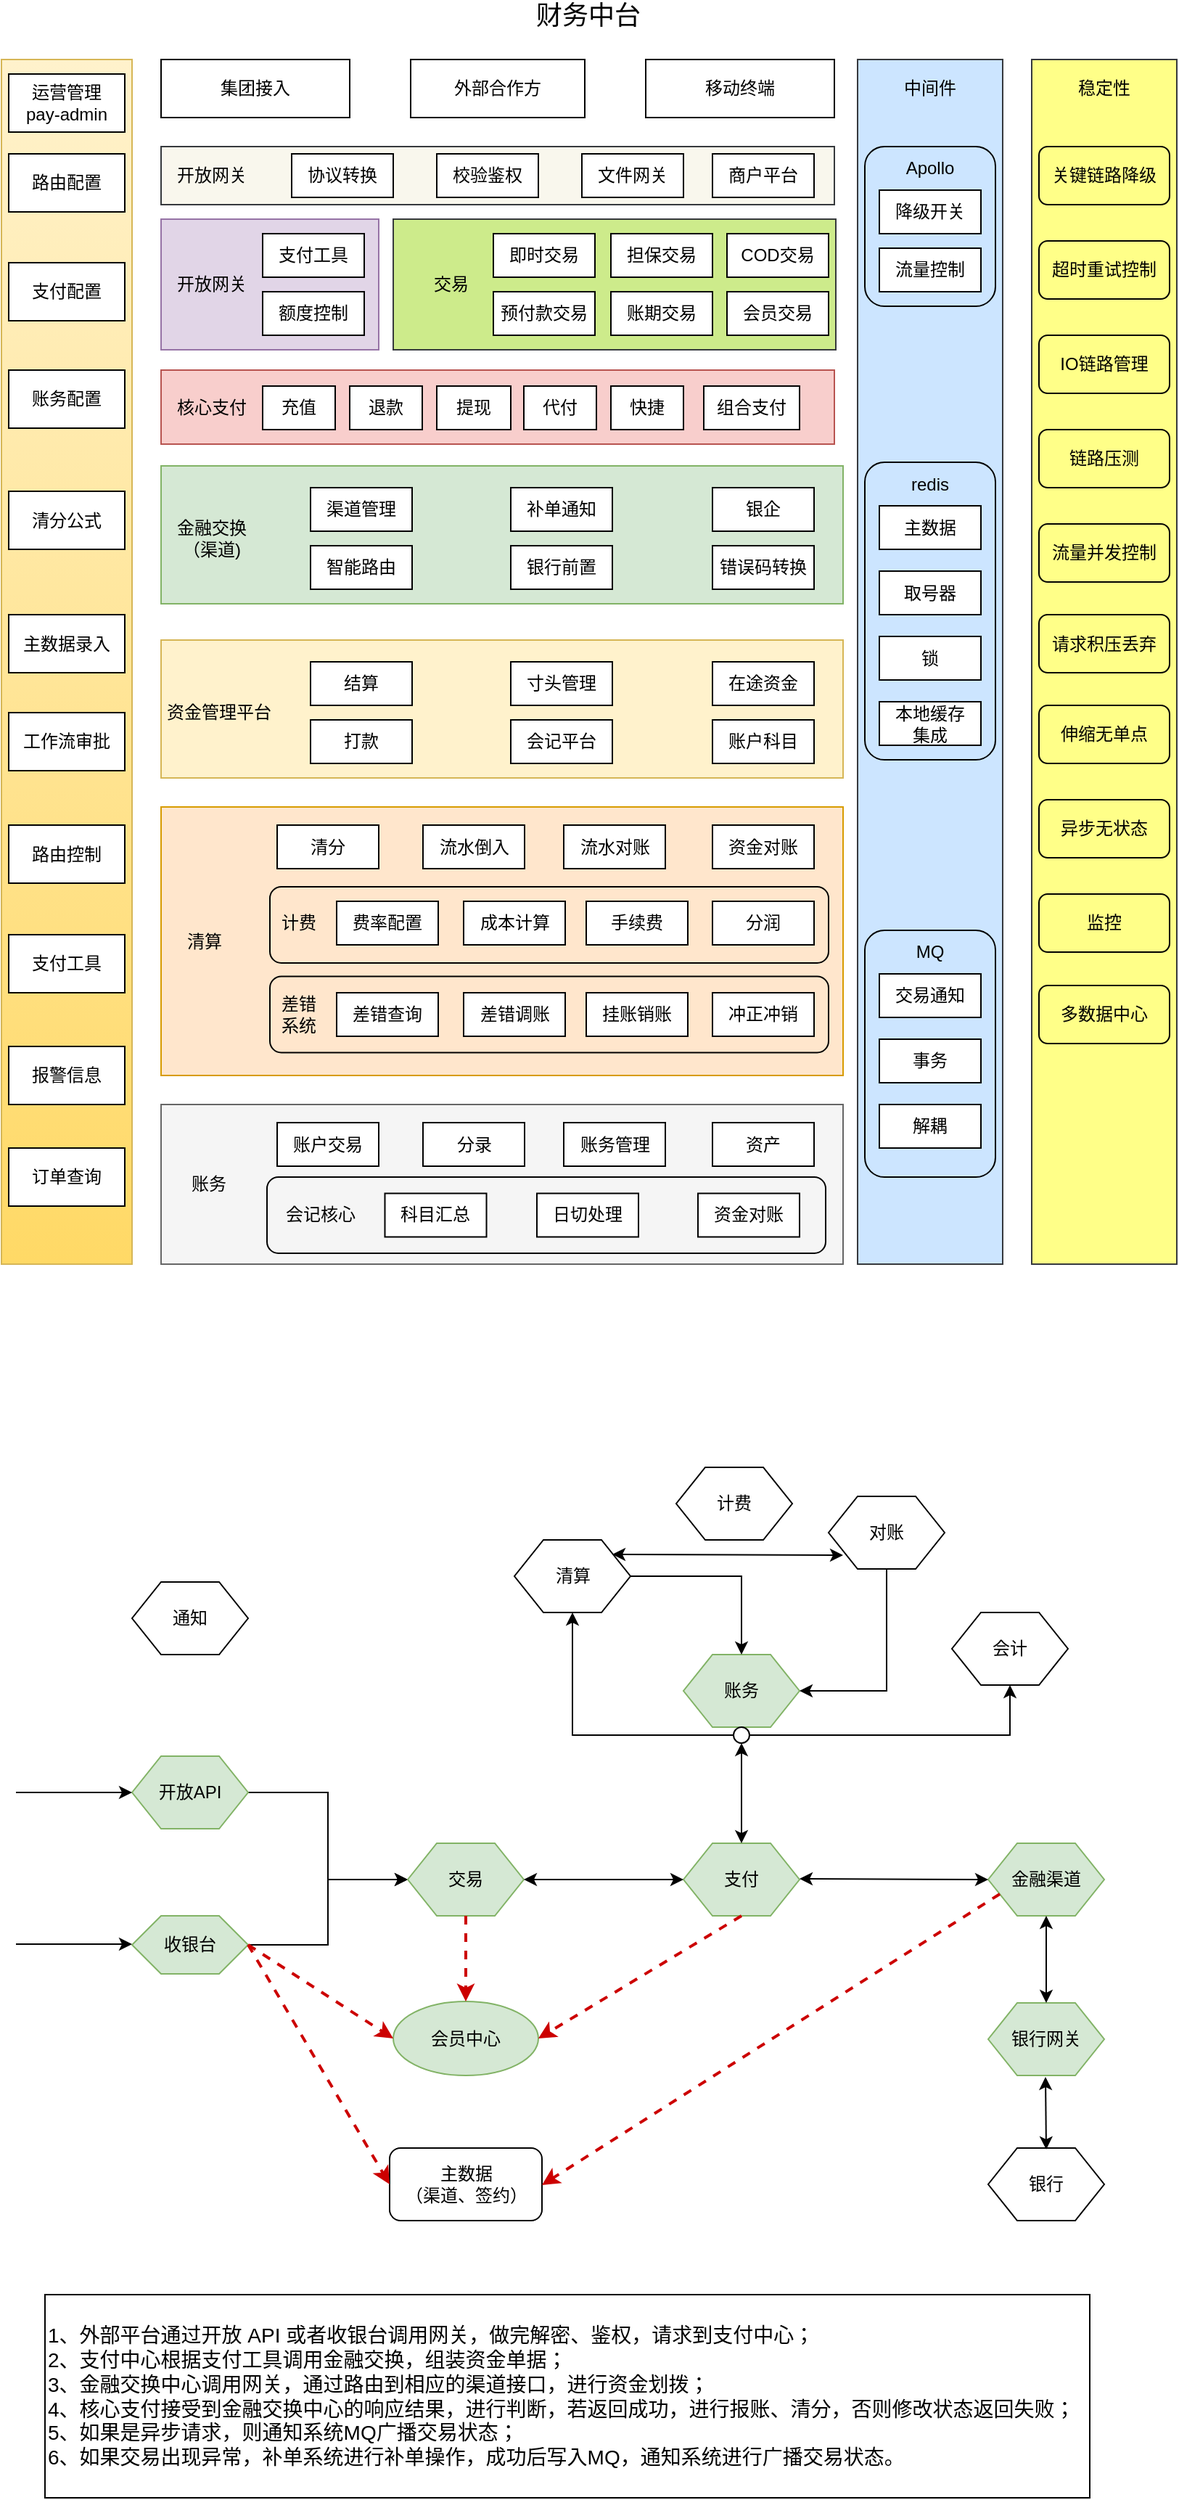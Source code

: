 <mxfile version="14.3.2" type="github">
  <diagram id="EE_hZTiAwyeK2e7w2kGB" name="Page-1">
    <mxGraphModel dx="798" dy="689" grid="1" gridSize="10" guides="1" tooltips="1" connect="1" arrows="1" fold="1" page="1" pageScale="1" pageWidth="827" pageHeight="1169" math="0" shadow="0">
      <root>
        <mxCell id="0" />
        <mxCell id="1" parent="0" />
        <mxCell id="VR6JVq2bD84jiu32urEA-74" value="" style="rounded=0;whiteSpace=wrap;html=1;fillColor=#ffe6cc;strokeColor=#d79b00;" parent="1" vertex="1">
          <mxGeometry x="120" y="585" width="470" height="185" as="geometry" />
        </mxCell>
        <mxCell id="VR6JVq2bD84jiu32urEA-94" value="" style="rounded=1;whiteSpace=wrap;html=1;fillColor=none;" parent="1" vertex="1">
          <mxGeometry x="195" y="640" width="385" height="52.5" as="geometry" />
        </mxCell>
        <mxCell id="eklVB8qWqyaPvLmpEpbN-3" value="&lt;font style=&quot;font-size: 18px&quot;&gt;财务中台&lt;/font&gt;" style="text;html=1;align=center;verticalAlign=middle;resizable=0;points=[];autosize=1;" parent="1" vertex="1">
          <mxGeometry x="369" y="30" width="90" height="20" as="geometry" />
        </mxCell>
        <mxCell id="eklVB8qWqyaPvLmpEpbN-4" value="" style="rounded=0;whiteSpace=wrap;html=1;fillColor=#fff2cc;strokeColor=#d6b656;gradientColor=#ffd966;" parent="1" vertex="1">
          <mxGeometry x="10" y="70" width="90" height="830" as="geometry" />
        </mxCell>
        <mxCell id="VR6JVq2bD84jiu32urEA-1" value="&lt;font style=&quot;font-size: 12px&quot;&gt;集团接入&lt;/font&gt;" style="rounded=0;whiteSpace=wrap;html=1;" parent="1" vertex="1">
          <mxGeometry x="120" y="70" width="130" height="40" as="geometry" />
        </mxCell>
        <mxCell id="VR6JVq2bD84jiu32urEA-2" value="&lt;font style=&quot;font-size: 12px&quot;&gt;外部合作方&lt;/font&gt;" style="rounded=0;whiteSpace=wrap;html=1;" parent="1" vertex="1">
          <mxGeometry x="292" y="70" width="120" height="40" as="geometry" />
        </mxCell>
        <mxCell id="VR6JVq2bD84jiu32urEA-3" value="&lt;font style=&quot;font-size: 12px&quot;&gt;移动终端&lt;/font&gt;" style="rounded=0;whiteSpace=wrap;html=1;" parent="1" vertex="1">
          <mxGeometry x="454" y="70" width="130" height="40" as="geometry" />
        </mxCell>
        <mxCell id="VR6JVq2bD84jiu32urEA-5" value="&lt;font style=&quot;font-size: 12px&quot;&gt;运营管理&lt;br&gt;pay-admin&lt;br&gt;&lt;/font&gt;" style="rounded=0;whiteSpace=wrap;html=1;" parent="1" vertex="1">
          <mxGeometry x="15" y="80" width="80" height="40" as="geometry" />
        </mxCell>
        <mxCell id="VR6JVq2bD84jiu32urEA-6" value="路由配置" style="rounded=0;whiteSpace=wrap;html=1;" parent="1" vertex="1">
          <mxGeometry x="15" y="135" width="80" height="40" as="geometry" />
        </mxCell>
        <mxCell id="VR6JVq2bD84jiu32urEA-7" value="支付配置" style="rounded=0;whiteSpace=wrap;html=1;" parent="1" vertex="1">
          <mxGeometry x="15" y="210" width="80" height="40" as="geometry" />
        </mxCell>
        <mxCell id="VR6JVq2bD84jiu32urEA-9" value="账务配置" style="rounded=0;whiteSpace=wrap;html=1;" parent="1" vertex="1">
          <mxGeometry x="15" y="284" width="80" height="40" as="geometry" />
        </mxCell>
        <mxCell id="VR6JVq2bD84jiu32urEA-10" value="清分公式" style="rounded=0;whiteSpace=wrap;html=1;" parent="1" vertex="1">
          <mxGeometry x="15" y="367.5" width="80" height="40" as="geometry" />
        </mxCell>
        <mxCell id="VR6JVq2bD84jiu32urEA-11" value="主数据录入" style="rounded=0;whiteSpace=wrap;html=1;" parent="1" vertex="1">
          <mxGeometry x="15" y="452.5" width="80" height="40" as="geometry" />
        </mxCell>
        <mxCell id="VR6JVq2bD84jiu32urEA-12" value="工作流审批" style="rounded=0;whiteSpace=wrap;html=1;" parent="1" vertex="1">
          <mxGeometry x="15" y="520" width="80" height="40" as="geometry" />
        </mxCell>
        <mxCell id="VR6JVq2bD84jiu32urEA-13" value="路由控制" style="rounded=0;whiteSpace=wrap;html=1;" parent="1" vertex="1">
          <mxGeometry x="15" y="597.5" width="80" height="40" as="geometry" />
        </mxCell>
        <mxCell id="VR6JVq2bD84jiu32urEA-14" value="支付工具" style="rounded=0;whiteSpace=wrap;html=1;" parent="1" vertex="1">
          <mxGeometry x="15" y="673" width="80" height="40" as="geometry" />
        </mxCell>
        <mxCell id="VR6JVq2bD84jiu32urEA-15" value="报警信息" style="rounded=0;whiteSpace=wrap;html=1;" parent="1" vertex="1">
          <mxGeometry x="15" y="750" width="80" height="40" as="geometry" />
        </mxCell>
        <mxCell id="VR6JVq2bD84jiu32urEA-16" value="订单查询" style="rounded=0;whiteSpace=wrap;html=1;" parent="1" vertex="1">
          <mxGeometry x="15" y="820" width="80" height="40" as="geometry" />
        </mxCell>
        <mxCell id="VR6JVq2bD84jiu32urEA-17" value="" style="rounded=0;whiteSpace=wrap;html=1;fillColor=#cce5ff;strokeColor=#36393d;" parent="1" vertex="1">
          <mxGeometry x="600" y="70" width="100" height="830" as="geometry" />
        </mxCell>
        <mxCell id="VR6JVq2bD84jiu32urEA-18" value="" style="rounded=0;whiteSpace=wrap;html=1;fillColor=#ffff88;strokeColor=#36393d;" parent="1" vertex="1">
          <mxGeometry x="720" y="70" width="100" height="830" as="geometry" />
        </mxCell>
        <mxCell id="VR6JVq2bD84jiu32urEA-19" value="" style="rounded=0;whiteSpace=wrap;html=1;fillColor=#f9f7ed;strokeColor=#36393d;" parent="1" vertex="1">
          <mxGeometry x="120" y="130" width="464" height="40" as="geometry" />
        </mxCell>
        <mxCell id="VR6JVq2bD84jiu32urEA-20" value="&lt;font style=&quot;font-size: 12px&quot;&gt;开放网关&lt;/font&gt;" style="rounded=0;whiteSpace=wrap;html=1;fillColor=none;strokeColor=none;" parent="1" vertex="1">
          <mxGeometry x="120" y="130" width="70" height="40" as="geometry" />
        </mxCell>
        <mxCell id="VR6JVq2bD84jiu32urEA-21" value="&lt;font style=&quot;font-size: 12px&quot;&gt;协议转换&lt;/font&gt;" style="rounded=0;whiteSpace=wrap;html=1;" parent="1" vertex="1">
          <mxGeometry x="210" y="135" width="70" height="30" as="geometry" />
        </mxCell>
        <mxCell id="VR6JVq2bD84jiu32urEA-22" value="&lt;font style=&quot;font-size: 12px&quot;&gt;校验鉴权&lt;/font&gt;" style="rounded=0;whiteSpace=wrap;html=1;" parent="1" vertex="1">
          <mxGeometry x="310" y="135" width="70" height="30" as="geometry" />
        </mxCell>
        <mxCell id="VR6JVq2bD84jiu32urEA-23" value="&lt;font style=&quot;font-size: 12px&quot;&gt;文件网关&lt;/font&gt;" style="rounded=0;whiteSpace=wrap;html=1;" parent="1" vertex="1">
          <mxGeometry x="410" y="135" width="70" height="30" as="geometry" />
        </mxCell>
        <mxCell id="VR6JVq2bD84jiu32urEA-24" value="商户平台" style="rounded=0;whiteSpace=wrap;html=1;" parent="1" vertex="1">
          <mxGeometry x="500" y="135" width="70" height="30" as="geometry" />
        </mxCell>
        <mxCell id="VR6JVq2bD84jiu32urEA-25" value="" style="rounded=0;whiteSpace=wrap;html=1;fillColor=#e1d5e7;strokeColor=#9673a6;" parent="1" vertex="1">
          <mxGeometry x="120" y="180" width="150" height="90" as="geometry" />
        </mxCell>
        <mxCell id="VR6JVq2bD84jiu32urEA-26" value="" style="rounded=0;whiteSpace=wrap;html=1;fillColor=#cdeb8b;strokeColor=#36393d;" parent="1" vertex="1">
          <mxGeometry x="280" y="180" width="305" height="90" as="geometry" />
        </mxCell>
        <mxCell id="VR6JVq2bD84jiu32urEA-27" value="&lt;font style=&quot;font-size: 12px&quot;&gt;开放网关&lt;/font&gt;" style="rounded=0;whiteSpace=wrap;html=1;fillColor=none;strokeColor=none;" parent="1" vertex="1">
          <mxGeometry x="120" y="205" width="70" height="40" as="geometry" />
        </mxCell>
        <mxCell id="VR6JVq2bD84jiu32urEA-28" value="&lt;font style=&quot;font-size: 12px&quot;&gt;交易&lt;/font&gt;" style="rounded=0;whiteSpace=wrap;html=1;fillColor=none;strokeColor=none;" parent="1" vertex="1">
          <mxGeometry x="285" y="205" width="70" height="40" as="geometry" />
        </mxCell>
        <mxCell id="VR6JVq2bD84jiu32urEA-29" value="&lt;font style=&quot;font-size: 12px&quot;&gt;支付工具&lt;/font&gt;" style="rounded=0;whiteSpace=wrap;html=1;" parent="1" vertex="1">
          <mxGeometry x="190" y="190" width="70" height="30" as="geometry" />
        </mxCell>
        <mxCell id="VR6JVq2bD84jiu32urEA-30" value="&lt;font style=&quot;font-size: 12px&quot;&gt;额度控制&lt;/font&gt;" style="rounded=0;whiteSpace=wrap;html=1;" parent="1" vertex="1">
          <mxGeometry x="190" y="230" width="70" height="30" as="geometry" />
        </mxCell>
        <mxCell id="VR6JVq2bD84jiu32urEA-31" value="&lt;font style=&quot;font-size: 12px&quot;&gt;即时交易&lt;/font&gt;" style="rounded=0;whiteSpace=wrap;html=1;" parent="1" vertex="1">
          <mxGeometry x="349" y="190" width="70" height="30" as="geometry" />
        </mxCell>
        <mxCell id="VR6JVq2bD84jiu32urEA-32" value="&lt;font style=&quot;font-size: 12px&quot;&gt;预付款交易&lt;/font&gt;" style="rounded=0;whiteSpace=wrap;html=1;" parent="1" vertex="1">
          <mxGeometry x="349" y="230" width="70" height="30" as="geometry" />
        </mxCell>
        <mxCell id="VR6JVq2bD84jiu32urEA-33" value="&lt;font style=&quot;font-size: 12px&quot;&gt;担保交易&lt;br&gt;&lt;/font&gt;" style="rounded=0;whiteSpace=wrap;html=1;" parent="1" vertex="1">
          <mxGeometry x="430" y="190" width="70" height="30" as="geometry" />
        </mxCell>
        <mxCell id="VR6JVq2bD84jiu32urEA-34" value="&lt;font style=&quot;font-size: 12px&quot;&gt;账期交易&lt;/font&gt;" style="rounded=0;whiteSpace=wrap;html=1;" parent="1" vertex="1">
          <mxGeometry x="430" y="230" width="70" height="30" as="geometry" />
        </mxCell>
        <mxCell id="VR6JVq2bD84jiu32urEA-36" value="&lt;font style=&quot;font-size: 12px&quot;&gt;COD交易&lt;/font&gt;" style="rounded=0;whiteSpace=wrap;html=1;" parent="1" vertex="1">
          <mxGeometry x="510" y="190" width="70" height="30" as="geometry" />
        </mxCell>
        <mxCell id="VR6JVq2bD84jiu32urEA-39" value="&lt;font style=&quot;font-size: 12px&quot;&gt;会员交易&lt;/font&gt;" style="rounded=0;whiteSpace=wrap;html=1;" parent="1" vertex="1">
          <mxGeometry x="510" y="230" width="70" height="30" as="geometry" />
        </mxCell>
        <mxCell id="VR6JVq2bD84jiu32urEA-40" value="" style="rounded=0;whiteSpace=wrap;html=1;fillColor=#f8cecc;strokeColor=#b85450;" parent="1" vertex="1">
          <mxGeometry x="120" y="284" width="464" height="51" as="geometry" />
        </mxCell>
        <mxCell id="VR6JVq2bD84jiu32urEA-41" value="&lt;font style=&quot;font-size: 12px&quot;&gt;核心支付&lt;/font&gt;" style="rounded=0;whiteSpace=wrap;html=1;fillColor=none;strokeColor=none;" parent="1" vertex="1">
          <mxGeometry x="120" y="290" width="70" height="40" as="geometry" />
        </mxCell>
        <mxCell id="VR6JVq2bD84jiu32urEA-42" value="&lt;font style=&quot;font-size: 12px&quot;&gt;充值&lt;/font&gt;" style="rounded=0;whiteSpace=wrap;html=1;" parent="1" vertex="1">
          <mxGeometry x="190" y="295" width="50" height="30" as="geometry" />
        </mxCell>
        <mxCell id="VR6JVq2bD84jiu32urEA-43" value="&lt;font style=&quot;font-size: 12px&quot;&gt;退款&lt;/font&gt;" style="rounded=0;whiteSpace=wrap;html=1;" parent="1" vertex="1">
          <mxGeometry x="250" y="295" width="50" height="30" as="geometry" />
        </mxCell>
        <mxCell id="VR6JVq2bD84jiu32urEA-44" value="&lt;font style=&quot;font-size: 12px&quot;&gt;提现&lt;/font&gt;" style="rounded=0;whiteSpace=wrap;html=1;" parent="1" vertex="1">
          <mxGeometry x="310" y="295" width="51" height="30" as="geometry" />
        </mxCell>
        <mxCell id="VR6JVq2bD84jiu32urEA-45" value="代付" style="rounded=0;whiteSpace=wrap;html=1;" parent="1" vertex="1">
          <mxGeometry x="370" y="295" width="50" height="30" as="geometry" />
        </mxCell>
        <mxCell id="VR6JVq2bD84jiu32urEA-46" value="&lt;font style=&quot;font-size: 12px&quot;&gt;快捷&lt;br&gt;&lt;/font&gt;" style="rounded=0;whiteSpace=wrap;html=1;" parent="1" vertex="1">
          <mxGeometry x="430" y="295" width="50" height="30" as="geometry" />
        </mxCell>
        <mxCell id="VR6JVq2bD84jiu32urEA-47" value="组合支付" style="rounded=0;whiteSpace=wrap;html=1;" parent="1" vertex="1">
          <mxGeometry x="494" y="295" width="66" height="30" as="geometry" />
        </mxCell>
        <mxCell id="VR6JVq2bD84jiu32urEA-51" value="&lt;font style=&quot;font-size: 12px&quot;&gt;中间件&lt;/font&gt;" style="rounded=0;whiteSpace=wrap;html=1;fillColor=none;strokeColor=none;" parent="1" vertex="1">
          <mxGeometry x="615" y="70" width="70" height="40" as="geometry" />
        </mxCell>
        <mxCell id="VR6JVq2bD84jiu32urEA-53" value="" style="rounded=1;whiteSpace=wrap;html=1;fillColor=none;" parent="1" vertex="1">
          <mxGeometry x="605" y="130" width="90" height="110" as="geometry" />
        </mxCell>
        <mxCell id="VR6JVq2bD84jiu32urEA-54" value="Apollo" style="text;html=1;strokeColor=none;fillColor=none;align=center;verticalAlign=middle;whiteSpace=wrap;rounded=0;" parent="1" vertex="1">
          <mxGeometry x="630" y="135" width="40" height="20" as="geometry" />
        </mxCell>
        <mxCell id="VR6JVq2bD84jiu32urEA-55" value="降级开关" style="rounded=0;whiteSpace=wrap;html=1;" parent="1" vertex="1">
          <mxGeometry x="615" y="160" width="70" height="30" as="geometry" />
        </mxCell>
        <mxCell id="VR6JVq2bD84jiu32urEA-56" value="流量控制" style="rounded=0;whiteSpace=wrap;html=1;" parent="1" vertex="1">
          <mxGeometry x="615" y="200" width="70" height="30" as="geometry" />
        </mxCell>
        <mxCell id="VR6JVq2bD84jiu32urEA-57" value="" style="rounded=0;whiteSpace=wrap;html=1;fillColor=#d5e8d4;strokeColor=#82b366;" parent="1" vertex="1">
          <mxGeometry x="120" y="350" width="470" height="95" as="geometry" />
        </mxCell>
        <mxCell id="VR6JVq2bD84jiu32urEA-58" value="&lt;font style=&quot;font-size: 12px&quot;&gt;金融交换&lt;br&gt;（渠道)&lt;br&gt;&lt;/font&gt;" style="rounded=0;whiteSpace=wrap;html=1;fillColor=none;strokeColor=none;" parent="1" vertex="1">
          <mxGeometry x="120" y="380" width="70" height="40" as="geometry" />
        </mxCell>
        <mxCell id="VR6JVq2bD84jiu32urEA-59" value="&lt;font style=&quot;font-size: 12px&quot;&gt;渠道管理&lt;/font&gt;" style="rounded=0;whiteSpace=wrap;html=1;" parent="1" vertex="1">
          <mxGeometry x="223" y="365" width="70" height="30" as="geometry" />
        </mxCell>
        <mxCell id="VR6JVq2bD84jiu32urEA-60" value="&lt;font style=&quot;font-size: 12px&quot;&gt;智能路由&lt;/font&gt;" style="rounded=0;whiteSpace=wrap;html=1;" parent="1" vertex="1">
          <mxGeometry x="223" y="405" width="70" height="30" as="geometry" />
        </mxCell>
        <mxCell id="VR6JVq2bD84jiu32urEA-61" value="补单通知" style="rounded=0;whiteSpace=wrap;html=1;" parent="1" vertex="1">
          <mxGeometry x="361" y="365" width="70" height="30" as="geometry" />
        </mxCell>
        <mxCell id="VR6JVq2bD84jiu32urEA-62" value="&lt;font style=&quot;font-size: 12px&quot;&gt;银行前置&lt;/font&gt;" style="rounded=0;whiteSpace=wrap;html=1;" parent="1" vertex="1">
          <mxGeometry x="361" y="405" width="70" height="30" as="geometry" />
        </mxCell>
        <mxCell id="VR6JVq2bD84jiu32urEA-63" value="&lt;font style=&quot;font-size: 12px&quot;&gt;银企&lt;/font&gt;" style="rounded=0;whiteSpace=wrap;html=1;" parent="1" vertex="1">
          <mxGeometry x="500" y="365" width="70" height="30" as="geometry" />
        </mxCell>
        <mxCell id="VR6JVq2bD84jiu32urEA-64" value="&lt;font style=&quot;font-size: 12px&quot;&gt;错误码转换&lt;/font&gt;" style="rounded=0;whiteSpace=wrap;html=1;" parent="1" vertex="1">
          <mxGeometry x="500" y="405" width="70" height="30" as="geometry" />
        </mxCell>
        <mxCell id="VR6JVq2bD84jiu32urEA-65" value="" style="rounded=0;whiteSpace=wrap;html=1;fillColor=#fff2cc;strokeColor=#d6b656;" parent="1" vertex="1">
          <mxGeometry x="120" y="470" width="470" height="95" as="geometry" />
        </mxCell>
        <mxCell id="VR6JVq2bD84jiu32urEA-66" value="&lt;font style=&quot;font-size: 12px&quot;&gt;资金管理平台&lt;br&gt;&lt;/font&gt;" style="rounded=0;whiteSpace=wrap;html=1;fillColor=none;strokeColor=none;" parent="1" vertex="1">
          <mxGeometry x="120" y="500" width="80" height="40" as="geometry" />
        </mxCell>
        <mxCell id="VR6JVq2bD84jiu32urEA-67" value="&lt;font style=&quot;font-size: 12px&quot;&gt;结算&lt;/font&gt;" style="rounded=0;whiteSpace=wrap;html=1;" parent="1" vertex="1">
          <mxGeometry x="223" y="485" width="70" height="30" as="geometry" />
        </mxCell>
        <mxCell id="VR6JVq2bD84jiu32urEA-68" value="&lt;font style=&quot;font-size: 12px&quot;&gt;打款&lt;/font&gt;" style="rounded=0;whiteSpace=wrap;html=1;" parent="1" vertex="1">
          <mxGeometry x="223" y="525" width="70" height="30" as="geometry" />
        </mxCell>
        <mxCell id="VR6JVq2bD84jiu32urEA-69" value="寸头管理" style="rounded=0;whiteSpace=wrap;html=1;" parent="1" vertex="1">
          <mxGeometry x="361" y="485" width="70" height="30" as="geometry" />
        </mxCell>
        <mxCell id="VR6JVq2bD84jiu32urEA-70" value="会记平台" style="rounded=0;whiteSpace=wrap;html=1;" parent="1" vertex="1">
          <mxGeometry x="361" y="525" width="70" height="30" as="geometry" />
        </mxCell>
        <mxCell id="VR6JVq2bD84jiu32urEA-71" value="&lt;font style=&quot;font-size: 12px&quot;&gt;在途资金&lt;/font&gt;" style="rounded=0;whiteSpace=wrap;html=1;" parent="1" vertex="1">
          <mxGeometry x="500" y="485" width="70" height="30" as="geometry" />
        </mxCell>
        <mxCell id="VR6JVq2bD84jiu32urEA-72" value="&lt;font style=&quot;font-size: 12px&quot;&gt;账户科目&lt;/font&gt;" style="rounded=0;whiteSpace=wrap;html=1;" parent="1" vertex="1">
          <mxGeometry x="500" y="525" width="70" height="30" as="geometry" />
        </mxCell>
        <mxCell id="VR6JVq2bD84jiu32urEA-75" value="&lt;font style=&quot;font-size: 12px&quot;&gt;清算&lt;br&gt;&lt;/font&gt;" style="rounded=0;whiteSpace=wrap;html=1;fillColor=none;strokeColor=none;" parent="1" vertex="1">
          <mxGeometry x="110" y="657.5" width="80" height="40" as="geometry" />
        </mxCell>
        <mxCell id="VR6JVq2bD84jiu32urEA-76" value="&lt;font style=&quot;font-size: 12px&quot;&gt;流水倒入&lt;/font&gt;" style="rounded=0;whiteSpace=wrap;html=1;" parent="1" vertex="1">
          <mxGeometry x="300.5" y="597.5" width="70" height="30" as="geometry" />
        </mxCell>
        <mxCell id="VR6JVq2bD84jiu32urEA-78" value="流水对账" style="rounded=0;whiteSpace=wrap;html=1;" parent="1" vertex="1">
          <mxGeometry x="397.5" y="597.5" width="70" height="30" as="geometry" />
        </mxCell>
        <mxCell id="VR6JVq2bD84jiu32urEA-80" value="&lt;font style=&quot;font-size: 12px&quot;&gt;资金对账&lt;/font&gt;" style="rounded=0;whiteSpace=wrap;html=1;" parent="1" vertex="1">
          <mxGeometry x="500" y="597.5" width="70" height="30" as="geometry" />
        </mxCell>
        <mxCell id="VR6JVq2bD84jiu32urEA-88" value="清分" style="rounded=0;whiteSpace=wrap;html=1;" parent="1" vertex="1">
          <mxGeometry x="200" y="597.5" width="70" height="30" as="geometry" />
        </mxCell>
        <mxCell id="VR6JVq2bD84jiu32urEA-95" value="&lt;font style=&quot;font-size: 12px&quot;&gt;计费&lt;br&gt;&lt;/font&gt;" style="rounded=0;whiteSpace=wrap;html=1;fillColor=none;strokeColor=none;" parent="1" vertex="1">
          <mxGeometry x="175" y="645" width="80" height="40" as="geometry" />
        </mxCell>
        <mxCell id="VR6JVq2bD84jiu32urEA-100" value="" style="rounded=1;whiteSpace=wrap;html=1;fillColor=none;" parent="1" vertex="1">
          <mxGeometry x="195" y="701.75" width="385" height="52.5" as="geometry" />
        </mxCell>
        <mxCell id="VR6JVq2bD84jiu32urEA-101" value="&lt;font style=&quot;font-size: 12px&quot;&gt;差错&lt;br&gt;系统&lt;br&gt;&lt;/font&gt;" style="rounded=0;whiteSpace=wrap;html=1;fillColor=none;strokeColor=none;" parent="1" vertex="1">
          <mxGeometry x="175" y="708" width="80" height="40" as="geometry" />
        </mxCell>
        <mxCell id="VR6JVq2bD84jiu32urEA-89" value="&lt;font style=&quot;font-size: 12px&quot;&gt;成本计算&lt;/font&gt;" style="rounded=0;whiteSpace=wrap;html=1;" parent="1" vertex="1">
          <mxGeometry x="328.5" y="650" width="70" height="30" as="geometry" />
        </mxCell>
        <mxCell id="VR6JVq2bD84jiu32urEA-90" value="手续费" style="rounded=0;whiteSpace=wrap;html=1;" parent="1" vertex="1">
          <mxGeometry x="413" y="650" width="70" height="30" as="geometry" />
        </mxCell>
        <mxCell id="VR6JVq2bD84jiu32urEA-91" value="&lt;font style=&quot;font-size: 12px&quot;&gt;分润&lt;/font&gt;" style="rounded=0;whiteSpace=wrap;html=1;" parent="1" vertex="1">
          <mxGeometry x="500" y="650" width="70" height="30" as="geometry" />
        </mxCell>
        <mxCell id="VR6JVq2bD84jiu32urEA-92" value="费率配置" style="rounded=0;whiteSpace=wrap;html=1;" parent="1" vertex="1">
          <mxGeometry x="241" y="650" width="70" height="30" as="geometry" />
        </mxCell>
        <mxCell id="VR6JVq2bD84jiu32urEA-96" value="&lt;font style=&quot;font-size: 12px&quot;&gt;差错调账&lt;/font&gt;" style="rounded=0;whiteSpace=wrap;html=1;" parent="1" vertex="1">
          <mxGeometry x="328.5" y="713" width="70" height="30" as="geometry" />
        </mxCell>
        <mxCell id="VR6JVq2bD84jiu32urEA-97" value="挂账销账" style="rounded=0;whiteSpace=wrap;html=1;" parent="1" vertex="1">
          <mxGeometry x="413" y="713" width="70" height="30" as="geometry" />
        </mxCell>
        <mxCell id="VR6JVq2bD84jiu32urEA-98" value="&lt;font style=&quot;font-size: 12px&quot;&gt;冲正冲销&lt;/font&gt;" style="rounded=0;whiteSpace=wrap;html=1;" parent="1" vertex="1">
          <mxGeometry x="500" y="713" width="70" height="30" as="geometry" />
        </mxCell>
        <mxCell id="VR6JVq2bD84jiu32urEA-99" value="差错查询" style="rounded=0;whiteSpace=wrap;html=1;" parent="1" vertex="1">
          <mxGeometry x="241" y="713" width="70" height="30" as="geometry" />
        </mxCell>
        <mxCell id="VR6JVq2bD84jiu32urEA-120" value="" style="rounded=0;whiteSpace=wrap;html=1;fillColor=#f5f5f5;strokeColor=#666666;fontColor=#333333;" parent="1" vertex="1">
          <mxGeometry x="120" y="790" width="470" height="110" as="geometry" />
        </mxCell>
        <mxCell id="VR6JVq2bD84jiu32urEA-121" value="" style="rounded=1;whiteSpace=wrap;html=1;fillColor=none;" parent="1" vertex="1">
          <mxGeometry x="193" y="840" width="385" height="52.5" as="geometry" />
        </mxCell>
        <mxCell id="VR6JVq2bD84jiu32urEA-122" value="分录" style="rounded=0;whiteSpace=wrap;html=1;" parent="1" vertex="1">
          <mxGeometry x="300.5" y="802.5" width="70" height="30" as="geometry" />
        </mxCell>
        <mxCell id="VR6JVq2bD84jiu32urEA-123" value="账务管理" style="rounded=0;whiteSpace=wrap;html=1;" parent="1" vertex="1">
          <mxGeometry x="397.5" y="802.5" width="70" height="30" as="geometry" />
        </mxCell>
        <mxCell id="VR6JVq2bD84jiu32urEA-124" value="&lt;font style=&quot;font-size: 12px&quot;&gt;资产&lt;/font&gt;" style="rounded=0;whiteSpace=wrap;html=1;" parent="1" vertex="1">
          <mxGeometry x="500" y="802.5" width="70" height="30" as="geometry" />
        </mxCell>
        <mxCell id="VR6JVq2bD84jiu32urEA-125" value="账户交易" style="rounded=0;whiteSpace=wrap;html=1;" parent="1" vertex="1">
          <mxGeometry x="200" y="802.5" width="70" height="30" as="geometry" />
        </mxCell>
        <mxCell id="VR6JVq2bD84jiu32urEA-126" value="&lt;font style=&quot;font-size: 12px&quot;&gt;会记核心&lt;br&gt;&lt;/font&gt;" style="rounded=0;whiteSpace=wrap;html=1;fillColor=none;strokeColor=none;" parent="1" vertex="1">
          <mxGeometry x="190" y="846.25" width="80" height="40" as="geometry" />
        </mxCell>
        <mxCell id="VR6JVq2bD84jiu32urEA-129" value="&lt;font style=&quot;font-size: 12px&quot;&gt;科目汇总&lt;/font&gt;" style="rounded=0;whiteSpace=wrap;html=1;" parent="1" vertex="1">
          <mxGeometry x="274.25" y="851.25" width="70" height="30" as="geometry" />
        </mxCell>
        <mxCell id="VR6JVq2bD84jiu32urEA-130" value="日切处理" style="rounded=0;whiteSpace=wrap;html=1;" parent="1" vertex="1">
          <mxGeometry x="379" y="851.25" width="70" height="30" as="geometry" />
        </mxCell>
        <mxCell id="VR6JVq2bD84jiu32urEA-131" value="&lt;font style=&quot;font-size: 12px&quot;&gt;资金对账&lt;/font&gt;" style="rounded=0;whiteSpace=wrap;html=1;" parent="1" vertex="1">
          <mxGeometry x="490" y="851.25" width="70" height="30" as="geometry" />
        </mxCell>
        <mxCell id="VR6JVq2bD84jiu32urEA-137" value="&lt;font style=&quot;font-size: 12px&quot;&gt;账务&lt;br&gt;&lt;/font&gt;" style="rounded=0;whiteSpace=wrap;html=1;fillColor=none;strokeColor=none;" parent="1" vertex="1">
          <mxGeometry x="113" y="825" width="80" height="40" as="geometry" />
        </mxCell>
        <mxCell id="VR6JVq2bD84jiu32urEA-138" value="" style="rounded=1;whiteSpace=wrap;html=1;fillColor=none;" parent="1" vertex="1">
          <mxGeometry x="605" y="347.5" width="90" height="205" as="geometry" />
        </mxCell>
        <mxCell id="VR6JVq2bD84jiu32urEA-139" value="redis" style="text;html=1;strokeColor=none;fillColor=none;align=center;verticalAlign=middle;whiteSpace=wrap;rounded=0;" parent="1" vertex="1">
          <mxGeometry x="630" y="352.5" width="40" height="20" as="geometry" />
        </mxCell>
        <mxCell id="VR6JVq2bD84jiu32urEA-140" value="主数据" style="rounded=0;whiteSpace=wrap;html=1;" parent="1" vertex="1">
          <mxGeometry x="615" y="377.5" width="70" height="30" as="geometry" />
        </mxCell>
        <mxCell id="VR6JVq2bD84jiu32urEA-141" value="取号器" style="rounded=0;whiteSpace=wrap;html=1;" parent="1" vertex="1">
          <mxGeometry x="615" y="422.5" width="70" height="30" as="geometry" />
        </mxCell>
        <mxCell id="VR6JVq2bD84jiu32urEA-142" value="锁" style="rounded=0;whiteSpace=wrap;html=1;" parent="1" vertex="1">
          <mxGeometry x="615" y="467.5" width="70" height="30" as="geometry" />
        </mxCell>
        <mxCell id="VR6JVq2bD84jiu32urEA-143" value="本地缓存&lt;br&gt;集成" style="rounded=0;whiteSpace=wrap;html=1;" parent="1" vertex="1">
          <mxGeometry x="615" y="512.5" width="70" height="30" as="geometry" />
        </mxCell>
        <mxCell id="VR6JVq2bD84jiu32urEA-144" value="" style="rounded=1;whiteSpace=wrap;html=1;fillColor=none;" parent="1" vertex="1">
          <mxGeometry x="605" y="670" width="90" height="170" as="geometry" />
        </mxCell>
        <mxCell id="VR6JVq2bD84jiu32urEA-145" value="MQ" style="text;html=1;strokeColor=none;fillColor=none;align=center;verticalAlign=middle;whiteSpace=wrap;rounded=0;" parent="1" vertex="1">
          <mxGeometry x="630" y="675" width="40" height="20" as="geometry" />
        </mxCell>
        <mxCell id="VR6JVq2bD84jiu32urEA-146" value="交易通知" style="rounded=0;whiteSpace=wrap;html=1;" parent="1" vertex="1">
          <mxGeometry x="615" y="700" width="70" height="30" as="geometry" />
        </mxCell>
        <mxCell id="VR6JVq2bD84jiu32urEA-147" value="事务" style="rounded=0;whiteSpace=wrap;html=1;" parent="1" vertex="1">
          <mxGeometry x="615" y="745" width="70" height="30" as="geometry" />
        </mxCell>
        <mxCell id="VR6JVq2bD84jiu32urEA-148" value="解耦" style="rounded=0;whiteSpace=wrap;html=1;" parent="1" vertex="1">
          <mxGeometry x="615" y="790" width="70" height="30" as="geometry" />
        </mxCell>
        <mxCell id="VR6JVq2bD84jiu32urEA-150" value="&lt;font style=&quot;font-size: 12px&quot;&gt;稳定性&lt;/font&gt;" style="rounded=0;whiteSpace=wrap;html=1;fillColor=none;strokeColor=none;" parent="1" vertex="1">
          <mxGeometry x="735" y="70" width="70" height="40" as="geometry" />
        </mxCell>
        <mxCell id="VR6JVq2bD84jiu32urEA-159" value="关键链路降级" style="rounded=1;whiteSpace=wrap;html=1;fillColor=none;" parent="1" vertex="1">
          <mxGeometry x="725" y="130" width="90" height="40" as="geometry" />
        </mxCell>
        <mxCell id="VR6JVq2bD84jiu32urEA-160" value="超时重试控制" style="rounded=1;whiteSpace=wrap;html=1;fillColor=none;" parent="1" vertex="1">
          <mxGeometry x="725" y="195" width="90" height="40" as="geometry" />
        </mxCell>
        <mxCell id="VR6JVq2bD84jiu32urEA-161" value="IO链路管理" style="rounded=1;whiteSpace=wrap;html=1;fillColor=none;" parent="1" vertex="1">
          <mxGeometry x="725" y="260" width="90" height="40" as="geometry" />
        </mxCell>
        <mxCell id="VR6JVq2bD84jiu32urEA-162" value="链路压测" style="rounded=1;whiteSpace=wrap;html=1;fillColor=none;" parent="1" vertex="1">
          <mxGeometry x="725" y="325" width="90" height="40" as="geometry" />
        </mxCell>
        <mxCell id="VR6JVq2bD84jiu32urEA-163" value="流量并发控制" style="rounded=1;whiteSpace=wrap;html=1;fillColor=none;" parent="1" vertex="1">
          <mxGeometry x="725" y="390" width="90" height="40" as="geometry" />
        </mxCell>
        <mxCell id="VR6JVq2bD84jiu32urEA-164" value="请求积压丢弃" style="rounded=1;whiteSpace=wrap;html=1;fillColor=none;" parent="1" vertex="1">
          <mxGeometry x="725" y="452.5" width="90" height="40" as="geometry" />
        </mxCell>
        <mxCell id="VR6JVq2bD84jiu32urEA-165" value="伸缩无单点" style="rounded=1;whiteSpace=wrap;html=1;fillColor=none;" parent="1" vertex="1">
          <mxGeometry x="725" y="515" width="90" height="40" as="geometry" />
        </mxCell>
        <mxCell id="VR6JVq2bD84jiu32urEA-166" value="异步无状态" style="rounded=1;whiteSpace=wrap;html=1;fillColor=none;" parent="1" vertex="1">
          <mxGeometry x="725" y="580" width="90" height="40" as="geometry" />
        </mxCell>
        <mxCell id="VR6JVq2bD84jiu32urEA-167" value="监控" style="rounded=1;whiteSpace=wrap;html=1;fillColor=none;" parent="1" vertex="1">
          <mxGeometry x="725" y="645" width="90" height="40" as="geometry" />
        </mxCell>
        <mxCell id="VR6JVq2bD84jiu32urEA-168" value="多数据中心" style="rounded=1;whiteSpace=wrap;html=1;fillColor=none;" parent="1" vertex="1">
          <mxGeometry x="725" y="708" width="90" height="40" as="geometry" />
        </mxCell>
        <mxCell id="ng2NUbiOrf7a3vOd3OaE-21" style="edgeStyle=orthogonalEdgeStyle;rounded=0;orthogonalLoop=1;jettySize=auto;html=1;exitX=1;exitY=0.5;exitDx=0;exitDy=0;entryX=0;entryY=0.5;entryDx=0;entryDy=0;" edge="1" parent="1" source="ng2NUbiOrf7a3vOd3OaE-2" target="ng2NUbiOrf7a3vOd3OaE-4">
          <mxGeometry relative="1" as="geometry" />
        </mxCell>
        <mxCell id="ng2NUbiOrf7a3vOd3OaE-2" value="开放API" style="shape=hexagon;perimeter=hexagonPerimeter2;whiteSpace=wrap;html=1;fixedSize=1;fillColor=#d5e8d4;strokeColor=#82b366;" vertex="1" parent="1">
          <mxGeometry x="100" y="1239" width="80" height="50" as="geometry" />
        </mxCell>
        <mxCell id="ng2NUbiOrf7a3vOd3OaE-26" style="edgeStyle=orthogonalEdgeStyle;rounded=0;orthogonalLoop=1;jettySize=auto;html=1;exitX=1;exitY=0.5;exitDx=0;exitDy=0;entryX=0;entryY=0.5;entryDx=0;entryDy=0;" edge="1" parent="1" source="ng2NUbiOrf7a3vOd3OaE-3" target="ng2NUbiOrf7a3vOd3OaE-4">
          <mxGeometry relative="1" as="geometry" />
        </mxCell>
        <mxCell id="ng2NUbiOrf7a3vOd3OaE-3" value="收银台" style="shape=hexagon;perimeter=hexagonPerimeter2;whiteSpace=wrap;html=1;fixedSize=1;fillColor=#d5e8d4;strokeColor=#82b366;" vertex="1" parent="1">
          <mxGeometry x="100" y="1349" width="80" height="40" as="geometry" />
        </mxCell>
        <mxCell id="ng2NUbiOrf7a3vOd3OaE-4" value="交易" style="shape=hexagon;perimeter=hexagonPerimeter2;whiteSpace=wrap;html=1;fixedSize=1;fillColor=#d5e8d4;strokeColor=#82b366;" vertex="1" parent="1">
          <mxGeometry x="290" y="1299" width="80" height="50" as="geometry" />
        </mxCell>
        <mxCell id="ng2NUbiOrf7a3vOd3OaE-5" value="支付" style="shape=hexagon;perimeter=hexagonPerimeter2;whiteSpace=wrap;html=1;fixedSize=1;fillColor=#d5e8d4;strokeColor=#82b366;" vertex="1" parent="1">
          <mxGeometry x="480" y="1299" width="80" height="50" as="geometry" />
        </mxCell>
        <mxCell id="ng2NUbiOrf7a3vOd3OaE-7" value="会员中心" style="ellipse;whiteSpace=wrap;html=1;fillColor=#d5e8d4;strokeColor=#82b366;" vertex="1" parent="1">
          <mxGeometry x="280" y="1408" width="100" height="51" as="geometry" />
        </mxCell>
        <mxCell id="ng2NUbiOrf7a3vOd3OaE-8" value="主数据&lt;br&gt;（渠道、签约）" style="rounded=1;whiteSpace=wrap;html=1;" vertex="1" parent="1">
          <mxGeometry x="277.5" y="1509" width="105" height="50" as="geometry" />
        </mxCell>
        <mxCell id="ng2NUbiOrf7a3vOd3OaE-9" value="金融渠道" style="shape=hexagon;perimeter=hexagonPerimeter2;whiteSpace=wrap;html=1;fixedSize=1;fillColor=#d5e8d4;strokeColor=#82b366;" vertex="1" parent="1">
          <mxGeometry x="690" y="1299" width="80" height="50" as="geometry" />
        </mxCell>
        <mxCell id="ng2NUbiOrf7a3vOd3OaE-10" value="银行网关" style="shape=hexagon;perimeter=hexagonPerimeter2;whiteSpace=wrap;html=1;fixedSize=1;fillColor=#d5e8d4;strokeColor=#82b366;" vertex="1" parent="1">
          <mxGeometry x="690" y="1409" width="80" height="50" as="geometry" />
        </mxCell>
        <mxCell id="ng2NUbiOrf7a3vOd3OaE-11" value="银行" style="shape=hexagon;perimeter=hexagonPerimeter2;whiteSpace=wrap;html=1;fixedSize=1;" vertex="1" parent="1">
          <mxGeometry x="690" y="1509" width="80" height="50" as="geometry" />
        </mxCell>
        <mxCell id="ng2NUbiOrf7a3vOd3OaE-13" value="账务" style="shape=hexagon;perimeter=hexagonPerimeter2;whiteSpace=wrap;html=1;fixedSize=1;fillColor=#d5e8d4;strokeColor=#82b366;" vertex="1" parent="1">
          <mxGeometry x="480" y="1169" width="80" height="50" as="geometry" />
        </mxCell>
        <mxCell id="ng2NUbiOrf7a3vOd3OaE-14" value="会计" style="shape=hexagon;perimeter=hexagonPerimeter2;whiteSpace=wrap;html=1;fixedSize=1;" vertex="1" parent="1">
          <mxGeometry x="665" y="1140" width="80" height="50" as="geometry" />
        </mxCell>
        <mxCell id="ng2NUbiOrf7a3vOd3OaE-44" style="edgeStyle=orthogonalEdgeStyle;rounded=0;orthogonalLoop=1;jettySize=auto;html=1;exitX=0.5;exitY=1;exitDx=0;exitDy=0;entryX=1;entryY=0.5;entryDx=0;entryDy=0;strokeColor=#000000;strokeWidth=1;" edge="1" parent="1" source="ng2NUbiOrf7a3vOd3OaE-15" target="ng2NUbiOrf7a3vOd3OaE-13">
          <mxGeometry relative="1" as="geometry" />
        </mxCell>
        <mxCell id="ng2NUbiOrf7a3vOd3OaE-15" value="对账" style="shape=hexagon;perimeter=hexagonPerimeter2;whiteSpace=wrap;html=1;fixedSize=1;" vertex="1" parent="1">
          <mxGeometry x="580" y="1060" width="80" height="50" as="geometry" />
        </mxCell>
        <mxCell id="ng2NUbiOrf7a3vOd3OaE-16" value="计费" style="shape=hexagon;perimeter=hexagonPerimeter2;whiteSpace=wrap;html=1;fixedSize=1;" vertex="1" parent="1">
          <mxGeometry x="475" y="1040" width="80" height="50" as="geometry" />
        </mxCell>
        <mxCell id="ng2NUbiOrf7a3vOd3OaE-45" style="edgeStyle=orthogonalEdgeStyle;rounded=0;orthogonalLoop=1;jettySize=auto;html=1;exitX=1;exitY=0.5;exitDx=0;exitDy=0;entryX=0.5;entryY=0;entryDx=0;entryDy=0;strokeColor=#000000;strokeWidth=1;" edge="1" parent="1" source="ng2NUbiOrf7a3vOd3OaE-17" target="ng2NUbiOrf7a3vOd3OaE-13">
          <mxGeometry relative="1" as="geometry" />
        </mxCell>
        <mxCell id="ng2NUbiOrf7a3vOd3OaE-17" value="清算" style="shape=hexagon;perimeter=hexagonPerimeter2;whiteSpace=wrap;html=1;fixedSize=1;" vertex="1" parent="1">
          <mxGeometry x="363.5" y="1090" width="80" height="50" as="geometry" />
        </mxCell>
        <mxCell id="ng2NUbiOrf7a3vOd3OaE-18" value="通知" style="shape=hexagon;perimeter=hexagonPerimeter2;whiteSpace=wrap;html=1;fixedSize=1;" vertex="1" parent="1">
          <mxGeometry x="100" y="1119" width="80" height="50" as="geometry" />
        </mxCell>
        <mxCell id="ng2NUbiOrf7a3vOd3OaE-19" value="" style="endArrow=classic;html=1;entryX=0;entryY=0.5;entryDx=0;entryDy=0;" edge="1" parent="1" target="ng2NUbiOrf7a3vOd3OaE-2">
          <mxGeometry width="50" height="50" relative="1" as="geometry">
            <mxPoint x="20" y="1264" as="sourcePoint" />
            <mxPoint x="110" y="1240" as="targetPoint" />
          </mxGeometry>
        </mxCell>
        <mxCell id="ng2NUbiOrf7a3vOd3OaE-20" value="" style="endArrow=classic;html=1;entryX=0;entryY=0.5;entryDx=0;entryDy=0;" edge="1" parent="1">
          <mxGeometry width="50" height="50" relative="1" as="geometry">
            <mxPoint x="20" y="1368.5" as="sourcePoint" />
            <mxPoint x="100" y="1368.5" as="targetPoint" />
          </mxGeometry>
        </mxCell>
        <mxCell id="ng2NUbiOrf7a3vOd3OaE-27" value="" style="endArrow=classic;startArrow=classic;html=1;entryX=0;entryY=0.5;entryDx=0;entryDy=0;exitX=1;exitY=0.5;exitDx=0;exitDy=0;" edge="1" parent="1" source="ng2NUbiOrf7a3vOd3OaE-4" target="ng2NUbiOrf7a3vOd3OaE-5">
          <mxGeometry width="50" height="50" relative="1" as="geometry">
            <mxPoint x="370" y="1350" as="sourcePoint" />
            <mxPoint x="420" y="1300" as="targetPoint" />
          </mxGeometry>
        </mxCell>
        <mxCell id="ng2NUbiOrf7a3vOd3OaE-28" value="" style="endArrow=classic;startArrow=classic;html=1;entryX=0;entryY=0.5;entryDx=0;entryDy=0;exitX=1;exitY=0.5;exitDx=0;exitDy=0;" edge="1" parent="1" target="ng2NUbiOrf7a3vOd3OaE-9">
          <mxGeometry width="50" height="50" relative="1" as="geometry">
            <mxPoint x="560" y="1323.5" as="sourcePoint" />
            <mxPoint x="670" y="1323.5" as="targetPoint" />
          </mxGeometry>
        </mxCell>
        <mxCell id="ng2NUbiOrf7a3vOd3OaE-29" value="" style="endArrow=classic;startArrow=classic;html=1;entryX=0.5;entryY=0;entryDx=0;entryDy=0;exitX=0.5;exitY=1;exitDx=0;exitDy=0;" edge="1" parent="1" source="ng2NUbiOrf7a3vOd3OaE-9" target="ng2NUbiOrf7a3vOd3OaE-10">
          <mxGeometry width="50" height="50" relative="1" as="geometry">
            <mxPoint x="570" y="1333.5" as="sourcePoint" />
            <mxPoint x="700" y="1334" as="targetPoint" />
          </mxGeometry>
        </mxCell>
        <mxCell id="ng2NUbiOrf7a3vOd3OaE-30" value="" style="endArrow=classic;startArrow=classic;html=1;exitX=0.5;exitY=1;exitDx=0;exitDy=0;" edge="1" parent="1">
          <mxGeometry width="50" height="50" relative="1" as="geometry">
            <mxPoint x="729.5" y="1460" as="sourcePoint" />
            <mxPoint x="730" y="1510" as="targetPoint" />
          </mxGeometry>
        </mxCell>
        <mxCell id="ng2NUbiOrf7a3vOd3OaE-34" value="" style="endArrow=classic;html=1;entryX=0;entryY=0.5;entryDx=0;entryDy=0;exitX=1;exitY=0.5;exitDx=0;exitDy=0;dashed=1;strokeColor=#CC0000;strokeWidth=2;" edge="1" parent="1" source="ng2NUbiOrf7a3vOd3OaE-3" target="ng2NUbiOrf7a3vOd3OaE-7">
          <mxGeometry width="50" height="50" relative="1" as="geometry">
            <mxPoint x="30" y="1378.5" as="sourcePoint" />
            <mxPoint x="110" y="1378.5" as="targetPoint" />
          </mxGeometry>
        </mxCell>
        <mxCell id="ng2NUbiOrf7a3vOd3OaE-35" value="" style="endArrow=classic;html=1;exitX=1;exitY=0.5;exitDx=0;exitDy=0;dashed=1;strokeColor=#CC0000;strokeWidth=2;" edge="1" parent="1" target="ng2NUbiOrf7a3vOd3OaE-7">
          <mxGeometry width="50" height="50" relative="1" as="geometry">
            <mxPoint x="330" y="1349" as="sourcePoint" />
            <mxPoint x="430" y="1413.5" as="targetPoint" />
          </mxGeometry>
        </mxCell>
        <mxCell id="ng2NUbiOrf7a3vOd3OaE-36" value="" style="endArrow=classic;html=1;exitX=0.5;exitY=1;exitDx=0;exitDy=0;dashed=1;entryX=1;entryY=0.5;entryDx=0;entryDy=0;strokeColor=#CC0000;strokeWidth=2;" edge="1" parent="1" source="ng2NUbiOrf7a3vOd3OaE-5" target="ng2NUbiOrf7a3vOd3OaE-7">
          <mxGeometry width="50" height="50" relative="1" as="geometry">
            <mxPoint x="340" y="1359" as="sourcePoint" />
            <mxPoint x="340" y="1418" as="targetPoint" />
          </mxGeometry>
        </mxCell>
        <mxCell id="ng2NUbiOrf7a3vOd3OaE-37" value="" style="endArrow=classic;html=1;exitX=0;exitY=0.75;exitDx=0;exitDy=0;dashed=1;entryX=1;entryY=0.5;entryDx=0;entryDy=0;strokeColor=#CC0000;strokeWidth=2;" edge="1" parent="1" source="ng2NUbiOrf7a3vOd3OaE-9">
          <mxGeometry width="50" height="50" relative="1" as="geometry">
            <mxPoint x="522.5" y="1450" as="sourcePoint" />
            <mxPoint x="382.5" y="1534.5" as="targetPoint" />
          </mxGeometry>
        </mxCell>
        <mxCell id="ng2NUbiOrf7a3vOd3OaE-38" value="" style="endArrow=classic;html=1;entryX=0;entryY=0.5;entryDx=0;entryDy=0;exitX=1;exitY=0.5;exitDx=0;exitDy=0;dashed=1;strokeColor=#CC0000;strokeWidth=2;" edge="1" parent="1" source="ng2NUbiOrf7a3vOd3OaE-3" target="ng2NUbiOrf7a3vOd3OaE-8">
          <mxGeometry width="50" height="50" relative="1" as="geometry">
            <mxPoint x="190" y="1379" as="sourcePoint" />
            <mxPoint x="290" y="1443.5" as="targetPoint" />
          </mxGeometry>
        </mxCell>
        <mxCell id="ng2NUbiOrf7a3vOd3OaE-42" style="edgeStyle=orthogonalEdgeStyle;rounded=0;orthogonalLoop=1;jettySize=auto;html=1;exitX=0;exitY=0.5;exitDx=0;exitDy=0;entryX=0.5;entryY=1;entryDx=0;entryDy=0;strokeWidth=1;" edge="1" parent="1" source="ng2NUbiOrf7a3vOd3OaE-39" target="ng2NUbiOrf7a3vOd3OaE-17">
          <mxGeometry relative="1" as="geometry" />
        </mxCell>
        <mxCell id="ng2NUbiOrf7a3vOd3OaE-43" style="edgeStyle=orthogonalEdgeStyle;rounded=0;orthogonalLoop=1;jettySize=auto;html=1;exitX=1;exitY=0.5;exitDx=0;exitDy=0;entryX=0.5;entryY=1;entryDx=0;entryDy=0;strokeColor=#000000;strokeWidth=1;" edge="1" parent="1" source="ng2NUbiOrf7a3vOd3OaE-39" target="ng2NUbiOrf7a3vOd3OaE-14">
          <mxGeometry relative="1" as="geometry" />
        </mxCell>
        <mxCell id="ng2NUbiOrf7a3vOd3OaE-39" value="" style="ellipse;whiteSpace=wrap;html=1;aspect=fixed;" vertex="1" parent="1">
          <mxGeometry x="514.5" y="1219" width="11" height="11" as="geometry" />
        </mxCell>
        <mxCell id="ng2NUbiOrf7a3vOd3OaE-40" value="" style="endArrow=classic;startArrow=classic;html=1;exitX=0.5;exitY=1;exitDx=0;exitDy=0;entryX=0.5;entryY=0;entryDx=0;entryDy=0;" edge="1" parent="1" source="ng2NUbiOrf7a3vOd3OaE-39" target="ng2NUbiOrf7a3vOd3OaE-5">
          <mxGeometry width="50" height="50" relative="1" as="geometry">
            <mxPoint x="518.66" y="1229.0" as="sourcePoint" />
            <mxPoint x="518" y="1295" as="targetPoint" />
          </mxGeometry>
        </mxCell>
        <mxCell id="ng2NUbiOrf7a3vOd3OaE-47" value="" style="endArrow=classic;startArrow=classic;html=1;entryX=0.125;entryY=0.81;entryDx=0;entryDy=0;exitX=1;exitY=0.5;exitDx=0;exitDy=0;entryPerimeter=0;" edge="1" parent="1" target="ng2NUbiOrf7a3vOd3OaE-15">
          <mxGeometry width="50" height="50" relative="1" as="geometry">
            <mxPoint x="431" y="1100" as="sourcePoint" />
            <mxPoint x="561" y="1100.5" as="targetPoint" />
          </mxGeometry>
        </mxCell>
        <mxCell id="ng2NUbiOrf7a3vOd3OaE-50" value="&lt;font style=&quot;font-size: 14px&quot;&gt;1、外部平台通过开放 API 或者收银台调用网关，做完解密、鉴权，请求到支付中心；&lt;br&gt;2、支付中心根据支付工具调用金融交换，组装资金单据；&lt;br&gt;3、金融交换中心调用网关，通过路由到相应的渠道接口，进行资金划拨；&lt;br&gt;4、核心支付接受到金融交换中心的响应结果，进行判断，若返回成功，进行报账、清分，否则修改状态返回失败；&lt;br&gt;5、如果是异步请求，则通知系统MQ广播交易状态；&lt;br&gt;6、如果交易出现异常，补单系统进行补单操作，成功后写入MQ，通知系统进行广播交易状态。&lt;/font&gt;" style="whiteSpace=wrap;html=1;align=left;" vertex="1" parent="1">
          <mxGeometry x="40" y="1610" width="720" height="140" as="geometry" />
        </mxCell>
      </root>
    </mxGraphModel>
  </diagram>
</mxfile>
